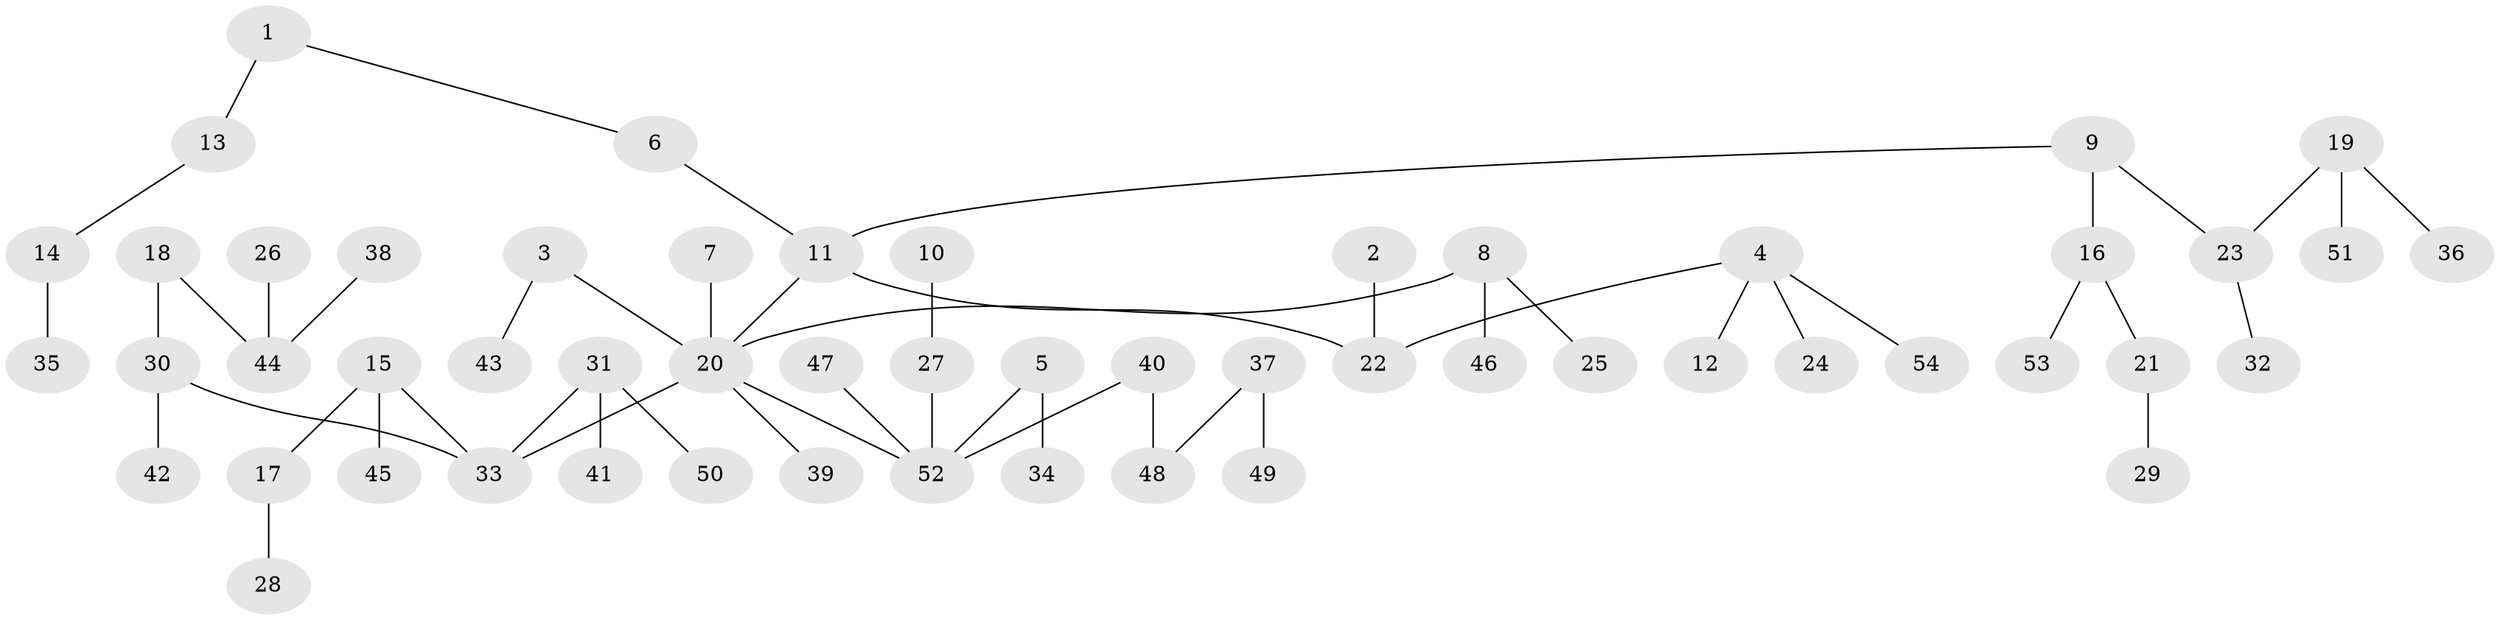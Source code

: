 // original degree distribution, {3: 0.11842105263157894, 5: 0.02631578947368421, 4: 0.07894736842105263, 2: 0.23684210526315788, 8: 0.013157894736842105, 6: 0.013157894736842105, 1: 0.5131578947368421}
// Generated by graph-tools (version 1.1) at 2025/37/03/04/25 23:37:22]
// undirected, 54 vertices, 53 edges
graph export_dot {
  node [color=gray90,style=filled];
  1;
  2;
  3;
  4;
  5;
  6;
  7;
  8;
  9;
  10;
  11;
  12;
  13;
  14;
  15;
  16;
  17;
  18;
  19;
  20;
  21;
  22;
  23;
  24;
  25;
  26;
  27;
  28;
  29;
  30;
  31;
  32;
  33;
  34;
  35;
  36;
  37;
  38;
  39;
  40;
  41;
  42;
  43;
  44;
  45;
  46;
  47;
  48;
  49;
  50;
  51;
  52;
  53;
  54;
  1 -- 6 [weight=1.0];
  1 -- 13 [weight=1.0];
  2 -- 22 [weight=1.0];
  3 -- 20 [weight=1.0];
  3 -- 43 [weight=1.0];
  4 -- 12 [weight=1.0];
  4 -- 22 [weight=1.0];
  4 -- 24 [weight=1.0];
  4 -- 54 [weight=1.0];
  5 -- 34 [weight=1.0];
  5 -- 52 [weight=1.0];
  6 -- 11 [weight=1.0];
  7 -- 20 [weight=1.0];
  8 -- 20 [weight=1.0];
  8 -- 25 [weight=1.0];
  8 -- 46 [weight=1.0];
  9 -- 11 [weight=1.0];
  9 -- 16 [weight=1.0];
  9 -- 23 [weight=1.0];
  10 -- 27 [weight=1.0];
  11 -- 20 [weight=1.0];
  11 -- 22 [weight=1.0];
  13 -- 14 [weight=1.0];
  14 -- 35 [weight=1.0];
  15 -- 17 [weight=1.0];
  15 -- 33 [weight=1.0];
  15 -- 45 [weight=1.0];
  16 -- 21 [weight=1.0];
  16 -- 53 [weight=1.0];
  17 -- 28 [weight=1.0];
  18 -- 30 [weight=1.0];
  18 -- 44 [weight=1.0];
  19 -- 23 [weight=1.0];
  19 -- 36 [weight=1.0];
  19 -- 51 [weight=1.0];
  20 -- 33 [weight=1.0];
  20 -- 39 [weight=1.0];
  20 -- 52 [weight=1.0];
  21 -- 29 [weight=1.0];
  23 -- 32 [weight=1.0];
  26 -- 44 [weight=1.0];
  27 -- 52 [weight=1.0];
  30 -- 33 [weight=1.0];
  30 -- 42 [weight=1.0];
  31 -- 33 [weight=1.0];
  31 -- 41 [weight=1.0];
  31 -- 50 [weight=1.0];
  37 -- 48 [weight=1.0];
  37 -- 49 [weight=1.0];
  38 -- 44 [weight=1.0];
  40 -- 48 [weight=1.0];
  40 -- 52 [weight=1.0];
  47 -- 52 [weight=1.0];
}
